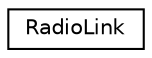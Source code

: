 digraph "Graphical Class Hierarchy"
{
  edge [fontname="Helvetica",fontsize="10",labelfontname="Helvetica",labelfontsize="10"];
  node [fontname="Helvetica",fontsize="10",shape=record];
  rankdir="LR";
  Node0 [label="RadioLink",height=0.2,width=0.4,color="black", fillcolor="white", style="filled",URL="$class_radio_link.html",tooltip="Sends and receives data to/from the radio Converts the simplified structures to the rtp packet to sen..."];
}

